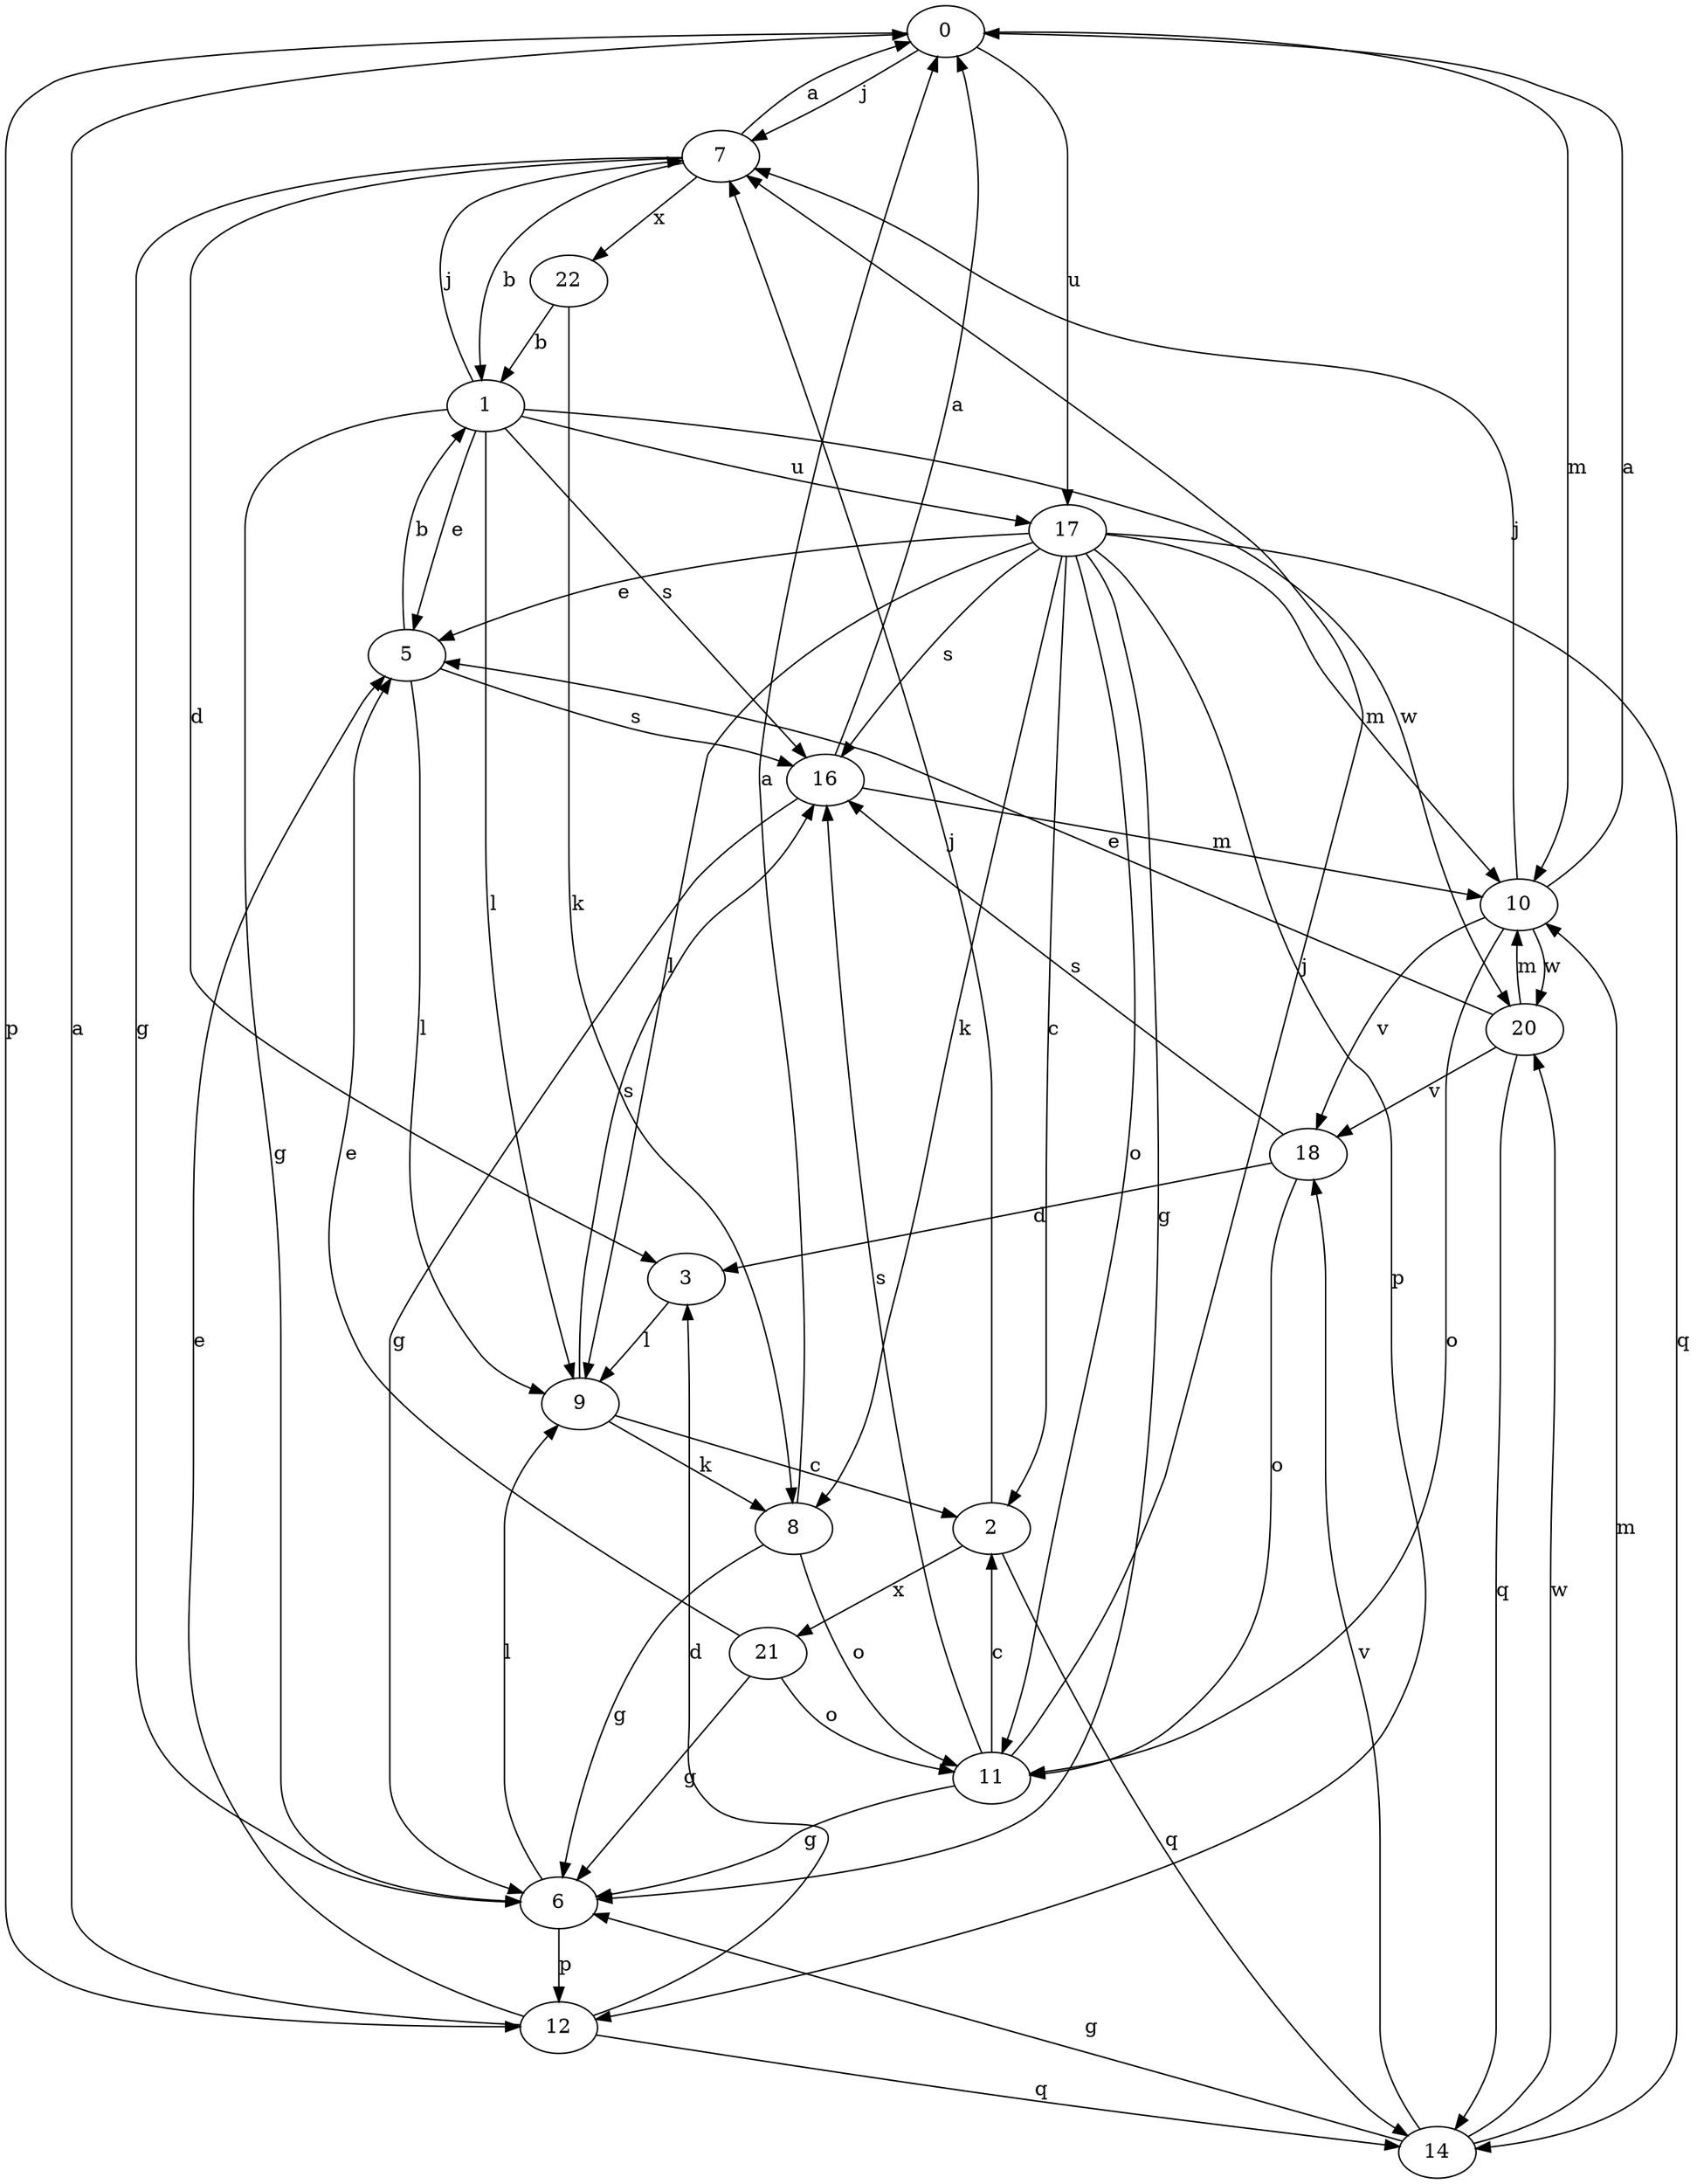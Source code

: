 strict digraph  {
0;
1;
2;
3;
5;
6;
7;
8;
9;
10;
11;
12;
14;
16;
17;
18;
20;
21;
22;
0 -> 7  [label=j];
0 -> 10  [label=m];
0 -> 12  [label=p];
0 -> 17  [label=u];
1 -> 5  [label=e];
1 -> 6  [label=g];
1 -> 7  [label=j];
1 -> 9  [label=l];
1 -> 16  [label=s];
1 -> 17  [label=u];
1 -> 20  [label=w];
2 -> 7  [label=j];
2 -> 14  [label=q];
2 -> 21  [label=x];
3 -> 9  [label=l];
5 -> 1  [label=b];
5 -> 9  [label=l];
5 -> 16  [label=s];
6 -> 9  [label=l];
6 -> 12  [label=p];
7 -> 0  [label=a];
7 -> 1  [label=b];
7 -> 3  [label=d];
7 -> 6  [label=g];
7 -> 22  [label=x];
8 -> 0  [label=a];
8 -> 6  [label=g];
8 -> 11  [label=o];
9 -> 2  [label=c];
9 -> 8  [label=k];
9 -> 16  [label=s];
10 -> 0  [label=a];
10 -> 7  [label=j];
10 -> 11  [label=o];
10 -> 18  [label=v];
10 -> 20  [label=w];
11 -> 2  [label=c];
11 -> 6  [label=g];
11 -> 7  [label=j];
11 -> 16  [label=s];
12 -> 0  [label=a];
12 -> 3  [label=d];
12 -> 5  [label=e];
12 -> 14  [label=q];
14 -> 6  [label=g];
14 -> 10  [label=m];
14 -> 18  [label=v];
14 -> 20  [label=w];
16 -> 0  [label=a];
16 -> 6  [label=g];
16 -> 10  [label=m];
17 -> 2  [label=c];
17 -> 5  [label=e];
17 -> 6  [label=g];
17 -> 8  [label=k];
17 -> 9  [label=l];
17 -> 10  [label=m];
17 -> 11  [label=o];
17 -> 12  [label=p];
17 -> 14  [label=q];
17 -> 16  [label=s];
18 -> 3  [label=d];
18 -> 11  [label=o];
18 -> 16  [label=s];
20 -> 5  [label=e];
20 -> 10  [label=m];
20 -> 14  [label=q];
20 -> 18  [label=v];
21 -> 5  [label=e];
21 -> 6  [label=g];
21 -> 11  [label=o];
22 -> 1  [label=b];
22 -> 8  [label=k];
}
